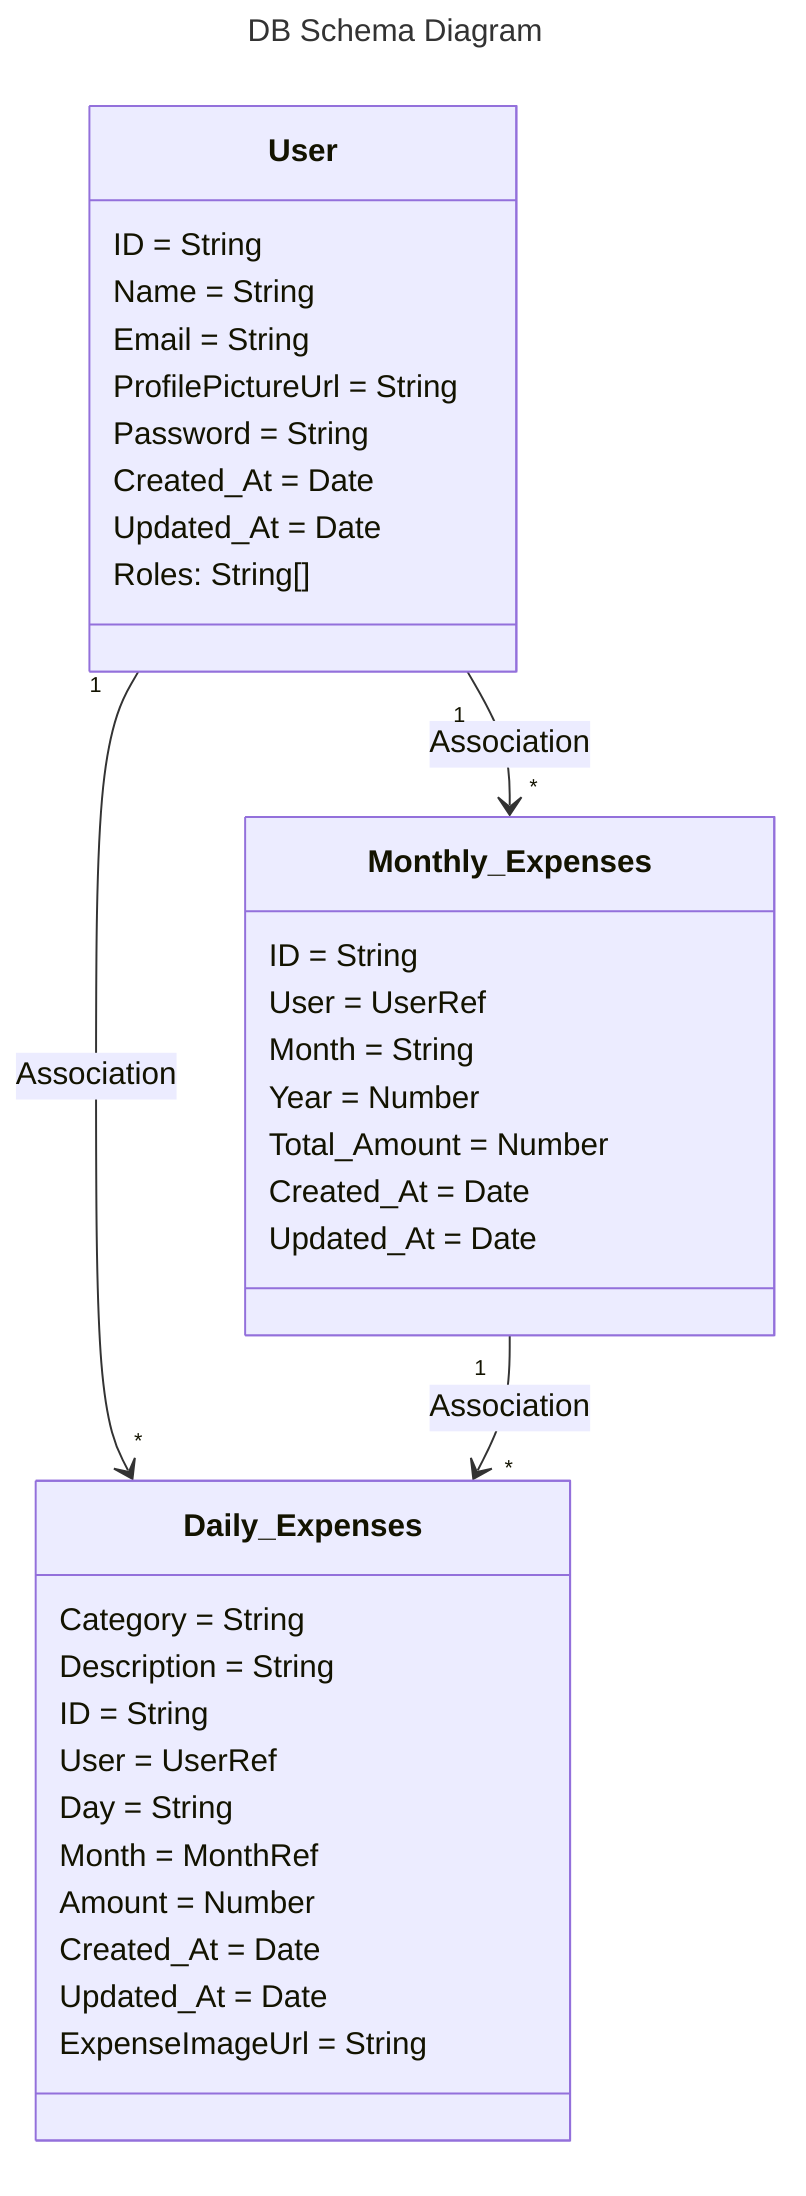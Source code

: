---
title: DB Schema Diagram
---

classDiagram
    
    User "1" --> "*" Daily_Expenses : Association
    User "1" --> "*" Monthly_Expenses : Association
    Monthly_Expenses "1" --> "*" Daily_Expenses : Association

    class User {
        ID = String
        Name = String
        Email = String
        ProfilePictureUrl = String
        Password = String
        Created_At = Date
        Updated_At = Date
        Roles: String[]
    }

    class Monthly_Expenses {
        ID = String
        User = UserRef
        Month = String
        Year = Number
        Total_Amount = Number
        Created_At = Date
        Updated_At = Date
    }

    class Daily_Expenses {
        Category = String
        Description = String
        ID = String
        User = UserRef
        Day = String
        Month = MonthRef
        Amount = Number
        Created_At = Date
        Updated_At = Date
        ExpenseImageUrl = String
    }